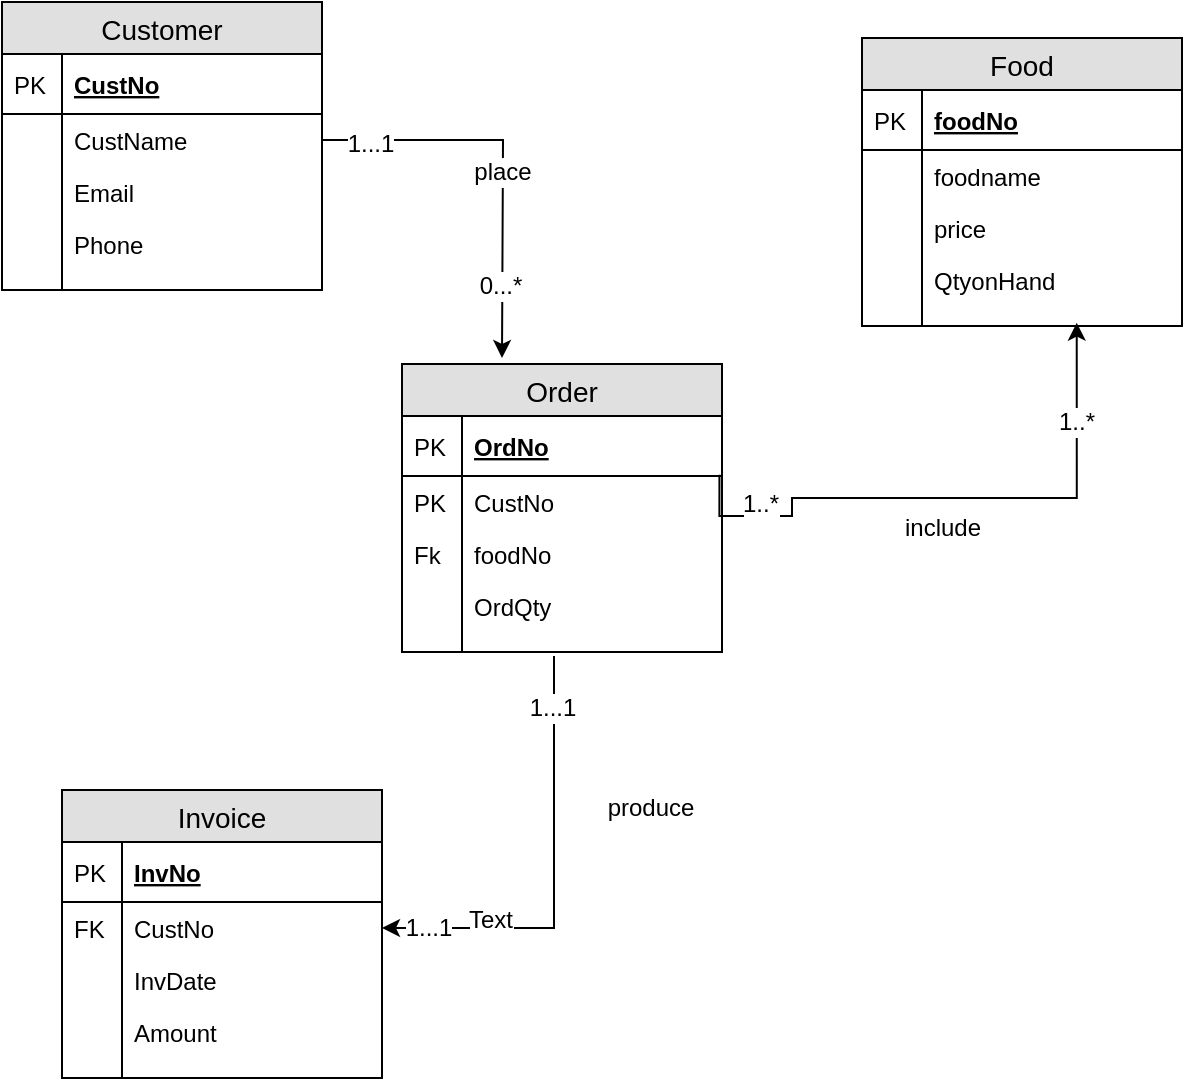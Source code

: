 <mxfile version="10.6.7" type="device"><diagram id="bKk3oX_QyQd_XKE5EsTY" name="Page-1"><mxGraphModel dx="900" dy="690" grid="1" gridSize="10" guides="1" tooltips="1" connect="1" arrows="1" fold="1" page="1" pageScale="1" pageWidth="850" pageHeight="1100" math="0" shadow="0"><root><mxCell id="0"/><mxCell id="1" parent="0"/><mxCell id="lRyx0y2fkOqaCigMqP6Z-1" value="Customer" style="swimlane;fontStyle=0;childLayout=stackLayout;horizontal=1;startSize=26;fillColor=#e0e0e0;horizontalStack=0;resizeParent=1;resizeParentMax=0;resizeLast=0;collapsible=1;marginBottom=0;swimlaneFillColor=#ffffff;align=center;fontSize=14;" vertex="1" parent="1"><mxGeometry x="80" y="92" width="160" height="144" as="geometry"/></mxCell><mxCell id="lRyx0y2fkOqaCigMqP6Z-2" value="CustNo" style="shape=partialRectangle;top=0;left=0;right=0;bottom=1;align=left;verticalAlign=middle;fillColor=none;spacingLeft=34;spacingRight=4;overflow=hidden;rotatable=0;points=[[0,0.5],[1,0.5]];portConstraint=eastwest;dropTarget=0;fontStyle=5;fontSize=12;" vertex="1" parent="lRyx0y2fkOqaCigMqP6Z-1"><mxGeometry y="26" width="160" height="30" as="geometry"/></mxCell><mxCell id="lRyx0y2fkOqaCigMqP6Z-3" value="PK" style="shape=partialRectangle;top=0;left=0;bottom=0;fillColor=none;align=left;verticalAlign=middle;spacingLeft=4;spacingRight=4;overflow=hidden;rotatable=0;points=[];portConstraint=eastwest;part=1;fontSize=12;" vertex="1" connectable="0" parent="lRyx0y2fkOqaCigMqP6Z-2"><mxGeometry width="30" height="30" as="geometry"/></mxCell><mxCell id="lRyx0y2fkOqaCigMqP6Z-4" value="CustName" style="shape=partialRectangle;top=0;left=0;right=0;bottom=0;align=left;verticalAlign=top;fillColor=none;spacingLeft=34;spacingRight=4;overflow=hidden;rotatable=0;points=[[0,0.5],[1,0.5]];portConstraint=eastwest;dropTarget=0;fontSize=12;" vertex="1" parent="lRyx0y2fkOqaCigMqP6Z-1"><mxGeometry y="56" width="160" height="26" as="geometry"/></mxCell><mxCell id="lRyx0y2fkOqaCigMqP6Z-5" value="" style="shape=partialRectangle;top=0;left=0;bottom=0;fillColor=none;align=left;verticalAlign=top;spacingLeft=4;spacingRight=4;overflow=hidden;rotatable=0;points=[];portConstraint=eastwest;part=1;fontSize=12;" vertex="1" connectable="0" parent="lRyx0y2fkOqaCigMqP6Z-4"><mxGeometry width="30" height="26" as="geometry"/></mxCell><mxCell id="lRyx0y2fkOqaCigMqP6Z-6" value="Email" style="shape=partialRectangle;top=0;left=0;right=0;bottom=0;align=left;verticalAlign=top;fillColor=none;spacingLeft=34;spacingRight=4;overflow=hidden;rotatable=0;points=[[0,0.5],[1,0.5]];portConstraint=eastwest;dropTarget=0;fontSize=12;" vertex="1" parent="lRyx0y2fkOqaCigMqP6Z-1"><mxGeometry y="82" width="160" height="26" as="geometry"/></mxCell><mxCell id="lRyx0y2fkOqaCigMqP6Z-7" value="" style="shape=partialRectangle;top=0;left=0;bottom=0;fillColor=none;align=left;verticalAlign=top;spacingLeft=4;spacingRight=4;overflow=hidden;rotatable=0;points=[];portConstraint=eastwest;part=1;fontSize=12;" vertex="1" connectable="0" parent="lRyx0y2fkOqaCigMqP6Z-6"><mxGeometry width="30" height="26" as="geometry"/></mxCell><mxCell id="lRyx0y2fkOqaCigMqP6Z-8" value="Phone" style="shape=partialRectangle;top=0;left=0;right=0;bottom=0;align=left;verticalAlign=top;fillColor=none;spacingLeft=34;spacingRight=4;overflow=hidden;rotatable=0;points=[[0,0.5],[1,0.5]];portConstraint=eastwest;dropTarget=0;fontSize=12;" vertex="1" parent="lRyx0y2fkOqaCigMqP6Z-1"><mxGeometry y="108" width="160" height="26" as="geometry"/></mxCell><mxCell id="lRyx0y2fkOqaCigMqP6Z-9" value="" style="shape=partialRectangle;top=0;left=0;bottom=0;fillColor=none;align=left;verticalAlign=top;spacingLeft=4;spacingRight=4;overflow=hidden;rotatable=0;points=[];portConstraint=eastwest;part=1;fontSize=12;" vertex="1" connectable="0" parent="lRyx0y2fkOqaCigMqP6Z-8"><mxGeometry width="30" height="26" as="geometry"/></mxCell><mxCell id="lRyx0y2fkOqaCigMqP6Z-10" value="" style="shape=partialRectangle;top=0;left=0;right=0;bottom=0;align=left;verticalAlign=top;fillColor=none;spacingLeft=34;spacingRight=4;overflow=hidden;rotatable=0;points=[[0,0.5],[1,0.5]];portConstraint=eastwest;dropTarget=0;fontSize=12;" vertex="1" parent="lRyx0y2fkOqaCigMqP6Z-1"><mxGeometry y="134" width="160" height="10" as="geometry"/></mxCell><mxCell id="lRyx0y2fkOqaCigMqP6Z-11" value="" style="shape=partialRectangle;top=0;left=0;bottom=0;fillColor=none;align=left;verticalAlign=top;spacingLeft=4;spacingRight=4;overflow=hidden;rotatable=0;points=[];portConstraint=eastwest;part=1;fontSize=12;" vertex="1" connectable="0" parent="lRyx0y2fkOqaCigMqP6Z-10"><mxGeometry width="30" height="10" as="geometry"/></mxCell><mxCell id="lRyx0y2fkOqaCigMqP6Z-13" value="Order" style="swimlane;fontStyle=0;childLayout=stackLayout;horizontal=1;startSize=26;fillColor=#e0e0e0;horizontalStack=0;resizeParent=1;resizeParentMax=0;resizeLast=0;collapsible=1;marginBottom=0;swimlaneFillColor=#ffffff;align=center;fontSize=14;" vertex="1" parent="1"><mxGeometry x="280" y="273" width="160" height="144" as="geometry"/></mxCell><mxCell id="lRyx0y2fkOqaCigMqP6Z-14" value="OrdNo" style="shape=partialRectangle;top=0;left=0;right=0;bottom=1;align=left;verticalAlign=middle;fillColor=none;spacingLeft=34;spacingRight=4;overflow=hidden;rotatable=0;points=[[0,0.5],[1,0.5]];portConstraint=eastwest;dropTarget=0;fontStyle=5;fontSize=12;" vertex="1" parent="lRyx0y2fkOqaCigMqP6Z-13"><mxGeometry y="26" width="160" height="30" as="geometry"/></mxCell><mxCell id="lRyx0y2fkOqaCigMqP6Z-15" value="PK" style="shape=partialRectangle;top=0;left=0;bottom=0;fillColor=none;align=left;verticalAlign=middle;spacingLeft=4;spacingRight=4;overflow=hidden;rotatable=0;points=[];portConstraint=eastwest;part=1;fontSize=12;" vertex="1" connectable="0" parent="lRyx0y2fkOqaCigMqP6Z-14"><mxGeometry width="30" height="30" as="geometry"/></mxCell><mxCell id="lRyx0y2fkOqaCigMqP6Z-16" value="CustNo" style="shape=partialRectangle;top=0;left=0;right=0;bottom=0;align=left;verticalAlign=top;fillColor=none;spacingLeft=34;spacingRight=4;overflow=hidden;rotatable=0;points=[[0,0.5],[1,0.5]];portConstraint=eastwest;dropTarget=0;fontSize=12;" vertex="1" parent="lRyx0y2fkOqaCigMqP6Z-13"><mxGeometry y="56" width="160" height="26" as="geometry"/></mxCell><mxCell id="lRyx0y2fkOqaCigMqP6Z-17" value="PK" style="shape=partialRectangle;top=0;left=0;bottom=0;fillColor=none;align=left;verticalAlign=top;spacingLeft=4;spacingRight=4;overflow=hidden;rotatable=0;points=[];portConstraint=eastwest;part=1;fontSize=12;" vertex="1" connectable="0" parent="lRyx0y2fkOqaCigMqP6Z-16"><mxGeometry width="30" height="26" as="geometry"/></mxCell><mxCell id="lRyx0y2fkOqaCigMqP6Z-18" value="foodNo" style="shape=partialRectangle;top=0;left=0;right=0;bottom=0;align=left;verticalAlign=top;fillColor=none;spacingLeft=34;spacingRight=4;overflow=hidden;rotatable=0;points=[[0,0.5],[1,0.5]];portConstraint=eastwest;dropTarget=0;fontSize=12;" vertex="1" parent="lRyx0y2fkOqaCigMqP6Z-13"><mxGeometry y="82" width="160" height="26" as="geometry"/></mxCell><mxCell id="lRyx0y2fkOqaCigMqP6Z-19" value="Fk" style="shape=partialRectangle;top=0;left=0;bottom=0;fillColor=none;align=left;verticalAlign=top;spacingLeft=4;spacingRight=4;overflow=hidden;rotatable=0;points=[];portConstraint=eastwest;part=1;fontSize=12;" vertex="1" connectable="0" parent="lRyx0y2fkOqaCigMqP6Z-18"><mxGeometry width="30" height="26" as="geometry"/></mxCell><mxCell id="lRyx0y2fkOqaCigMqP6Z-20" value="OrdQty" style="shape=partialRectangle;top=0;left=0;right=0;bottom=0;align=left;verticalAlign=top;fillColor=none;spacingLeft=34;spacingRight=4;overflow=hidden;rotatable=0;points=[[0,0.5],[1,0.5]];portConstraint=eastwest;dropTarget=0;fontSize=12;" vertex="1" parent="lRyx0y2fkOqaCigMqP6Z-13"><mxGeometry y="108" width="160" height="26" as="geometry"/></mxCell><mxCell id="lRyx0y2fkOqaCigMqP6Z-21" value="" style="shape=partialRectangle;top=0;left=0;bottom=0;fillColor=none;align=left;verticalAlign=top;spacingLeft=4;spacingRight=4;overflow=hidden;rotatable=0;points=[];portConstraint=eastwest;part=1;fontSize=12;" vertex="1" connectable="0" parent="lRyx0y2fkOqaCigMqP6Z-20"><mxGeometry width="30" height="26" as="geometry"/></mxCell><mxCell id="lRyx0y2fkOqaCigMqP6Z-22" value="" style="shape=partialRectangle;top=0;left=0;right=0;bottom=0;align=left;verticalAlign=top;fillColor=none;spacingLeft=34;spacingRight=4;overflow=hidden;rotatable=0;points=[[0,0.5],[1,0.5]];portConstraint=eastwest;dropTarget=0;fontSize=12;" vertex="1" parent="lRyx0y2fkOqaCigMqP6Z-13"><mxGeometry y="134" width="160" height="10" as="geometry"/></mxCell><mxCell id="lRyx0y2fkOqaCigMqP6Z-23" value="" style="shape=partialRectangle;top=0;left=0;bottom=0;fillColor=none;align=left;verticalAlign=top;spacingLeft=4;spacingRight=4;overflow=hidden;rotatable=0;points=[];portConstraint=eastwest;part=1;fontSize=12;" vertex="1" connectable="0" parent="lRyx0y2fkOqaCigMqP6Z-22"><mxGeometry width="30" height="10" as="geometry"/></mxCell><mxCell id="lRyx0y2fkOqaCigMqP6Z-24" value="Food" style="swimlane;fontStyle=0;childLayout=stackLayout;horizontal=1;startSize=26;fillColor=#e0e0e0;horizontalStack=0;resizeParent=1;resizeParentMax=0;resizeLast=0;collapsible=1;marginBottom=0;swimlaneFillColor=#ffffff;align=center;fontSize=14;" vertex="1" parent="1"><mxGeometry x="510" y="110" width="160" height="144" as="geometry"/></mxCell><mxCell id="lRyx0y2fkOqaCigMqP6Z-25" value="foodNo" style="shape=partialRectangle;top=0;left=0;right=0;bottom=1;align=left;verticalAlign=middle;fillColor=none;spacingLeft=34;spacingRight=4;overflow=hidden;rotatable=0;points=[[0,0.5],[1,0.5]];portConstraint=eastwest;dropTarget=0;fontStyle=5;fontSize=12;" vertex="1" parent="lRyx0y2fkOqaCigMqP6Z-24"><mxGeometry y="26" width="160" height="30" as="geometry"/></mxCell><mxCell id="lRyx0y2fkOqaCigMqP6Z-26" value="PK" style="shape=partialRectangle;top=0;left=0;bottom=0;fillColor=none;align=left;verticalAlign=middle;spacingLeft=4;spacingRight=4;overflow=hidden;rotatable=0;points=[];portConstraint=eastwest;part=1;fontSize=12;" vertex="1" connectable="0" parent="lRyx0y2fkOqaCigMqP6Z-25"><mxGeometry width="30" height="30" as="geometry"/></mxCell><mxCell id="lRyx0y2fkOqaCigMqP6Z-27" value="foodname" style="shape=partialRectangle;top=0;left=0;right=0;bottom=0;align=left;verticalAlign=top;fillColor=none;spacingLeft=34;spacingRight=4;overflow=hidden;rotatable=0;points=[[0,0.5],[1,0.5]];portConstraint=eastwest;dropTarget=0;fontSize=12;" vertex="1" parent="lRyx0y2fkOqaCigMqP6Z-24"><mxGeometry y="56" width="160" height="26" as="geometry"/></mxCell><mxCell id="lRyx0y2fkOqaCigMqP6Z-28" value="" style="shape=partialRectangle;top=0;left=0;bottom=0;fillColor=none;align=left;verticalAlign=top;spacingLeft=4;spacingRight=4;overflow=hidden;rotatable=0;points=[];portConstraint=eastwest;part=1;fontSize=12;" vertex="1" connectable="0" parent="lRyx0y2fkOqaCigMqP6Z-27"><mxGeometry width="30" height="26" as="geometry"/></mxCell><mxCell id="lRyx0y2fkOqaCigMqP6Z-29" value="price" style="shape=partialRectangle;top=0;left=0;right=0;bottom=0;align=left;verticalAlign=top;fillColor=none;spacingLeft=34;spacingRight=4;overflow=hidden;rotatable=0;points=[[0,0.5],[1,0.5]];portConstraint=eastwest;dropTarget=0;fontSize=12;" vertex="1" parent="lRyx0y2fkOqaCigMqP6Z-24"><mxGeometry y="82" width="160" height="26" as="geometry"/></mxCell><mxCell id="lRyx0y2fkOqaCigMqP6Z-30" value="" style="shape=partialRectangle;top=0;left=0;bottom=0;fillColor=none;align=left;verticalAlign=top;spacingLeft=4;spacingRight=4;overflow=hidden;rotatable=0;points=[];portConstraint=eastwest;part=1;fontSize=12;" vertex="1" connectable="0" parent="lRyx0y2fkOqaCigMqP6Z-29"><mxGeometry width="30" height="26" as="geometry"/></mxCell><mxCell id="lRyx0y2fkOqaCigMqP6Z-31" value="QtyonHand" style="shape=partialRectangle;top=0;left=0;right=0;bottom=0;align=left;verticalAlign=top;fillColor=none;spacingLeft=34;spacingRight=4;overflow=hidden;rotatable=0;points=[[0,0.5],[1,0.5]];portConstraint=eastwest;dropTarget=0;fontSize=12;" vertex="1" parent="lRyx0y2fkOqaCigMqP6Z-24"><mxGeometry y="108" width="160" height="26" as="geometry"/></mxCell><mxCell id="lRyx0y2fkOqaCigMqP6Z-32" value="" style="shape=partialRectangle;top=0;left=0;bottom=0;fillColor=none;align=left;verticalAlign=top;spacingLeft=4;spacingRight=4;overflow=hidden;rotatable=0;points=[];portConstraint=eastwest;part=1;fontSize=12;" vertex="1" connectable="0" parent="lRyx0y2fkOqaCigMqP6Z-31"><mxGeometry width="30" height="26" as="geometry"/></mxCell><mxCell id="lRyx0y2fkOqaCigMqP6Z-33" value="" style="shape=partialRectangle;top=0;left=0;right=0;bottom=0;align=left;verticalAlign=top;fillColor=none;spacingLeft=34;spacingRight=4;overflow=hidden;rotatable=0;points=[[0,0.5],[1,0.5]];portConstraint=eastwest;dropTarget=0;fontSize=12;" vertex="1" parent="lRyx0y2fkOqaCigMqP6Z-24"><mxGeometry y="134" width="160" height="10" as="geometry"/></mxCell><mxCell id="lRyx0y2fkOqaCigMqP6Z-34" value="" style="shape=partialRectangle;top=0;left=0;bottom=0;fillColor=none;align=left;verticalAlign=top;spacingLeft=4;spacingRight=4;overflow=hidden;rotatable=0;points=[];portConstraint=eastwest;part=1;fontSize=12;" vertex="1" connectable="0" parent="lRyx0y2fkOqaCigMqP6Z-33"><mxGeometry width="30" height="10" as="geometry"/></mxCell><mxCell id="lRyx0y2fkOqaCigMqP6Z-35" value="Invoice" style="swimlane;fontStyle=0;childLayout=stackLayout;horizontal=1;startSize=26;fillColor=#e0e0e0;horizontalStack=0;resizeParent=1;resizeParentMax=0;resizeLast=0;collapsible=1;marginBottom=0;swimlaneFillColor=#ffffff;align=center;fontSize=14;" vertex="1" parent="1"><mxGeometry x="110" y="486" width="160" height="144" as="geometry"/></mxCell><mxCell id="lRyx0y2fkOqaCigMqP6Z-36" value="InvNo" style="shape=partialRectangle;top=0;left=0;right=0;bottom=1;align=left;verticalAlign=middle;fillColor=none;spacingLeft=34;spacingRight=4;overflow=hidden;rotatable=0;points=[[0,0.5],[1,0.5]];portConstraint=eastwest;dropTarget=0;fontStyle=5;fontSize=12;" vertex="1" parent="lRyx0y2fkOqaCigMqP6Z-35"><mxGeometry y="26" width="160" height="30" as="geometry"/></mxCell><mxCell id="lRyx0y2fkOqaCigMqP6Z-37" value="PK" style="shape=partialRectangle;top=0;left=0;bottom=0;fillColor=none;align=left;verticalAlign=middle;spacingLeft=4;spacingRight=4;overflow=hidden;rotatable=0;points=[];portConstraint=eastwest;part=1;fontSize=12;" vertex="1" connectable="0" parent="lRyx0y2fkOqaCigMqP6Z-36"><mxGeometry width="30" height="30" as="geometry"/></mxCell><mxCell id="lRyx0y2fkOqaCigMqP6Z-38" value="CustNo" style="shape=partialRectangle;top=0;left=0;right=0;bottom=0;align=left;verticalAlign=top;fillColor=none;spacingLeft=34;spacingRight=4;overflow=hidden;rotatable=0;points=[[0,0.5],[1,0.5]];portConstraint=eastwest;dropTarget=0;fontSize=12;" vertex="1" parent="lRyx0y2fkOqaCigMqP6Z-35"><mxGeometry y="56" width="160" height="26" as="geometry"/></mxCell><mxCell id="lRyx0y2fkOqaCigMqP6Z-39" value="FK" style="shape=partialRectangle;top=0;left=0;bottom=0;fillColor=none;align=left;verticalAlign=top;spacingLeft=4;spacingRight=4;overflow=hidden;rotatable=0;points=[];portConstraint=eastwest;part=1;fontSize=12;" vertex="1" connectable="0" parent="lRyx0y2fkOqaCigMqP6Z-38"><mxGeometry width="30" height="26" as="geometry"/></mxCell><mxCell id="lRyx0y2fkOqaCigMqP6Z-40" value="InvDate" style="shape=partialRectangle;top=0;left=0;right=0;bottom=0;align=left;verticalAlign=top;fillColor=none;spacingLeft=34;spacingRight=4;overflow=hidden;rotatable=0;points=[[0,0.5],[1,0.5]];portConstraint=eastwest;dropTarget=0;fontSize=12;" vertex="1" parent="lRyx0y2fkOqaCigMqP6Z-35"><mxGeometry y="82" width="160" height="26" as="geometry"/></mxCell><mxCell id="lRyx0y2fkOqaCigMqP6Z-41" value="" style="shape=partialRectangle;top=0;left=0;bottom=0;fillColor=none;align=left;verticalAlign=top;spacingLeft=4;spacingRight=4;overflow=hidden;rotatable=0;points=[];portConstraint=eastwest;part=1;fontSize=12;" vertex="1" connectable="0" parent="lRyx0y2fkOqaCigMqP6Z-40"><mxGeometry width="30" height="26" as="geometry"/></mxCell><mxCell id="lRyx0y2fkOqaCigMqP6Z-42" value="Amount" style="shape=partialRectangle;top=0;left=0;right=0;bottom=0;align=left;verticalAlign=top;fillColor=none;spacingLeft=34;spacingRight=4;overflow=hidden;rotatable=0;points=[[0,0.5],[1,0.5]];portConstraint=eastwest;dropTarget=0;fontSize=12;" vertex="1" parent="lRyx0y2fkOqaCigMqP6Z-35"><mxGeometry y="108" width="160" height="26" as="geometry"/></mxCell><mxCell id="lRyx0y2fkOqaCigMqP6Z-43" value="" style="shape=partialRectangle;top=0;left=0;bottom=0;fillColor=none;align=left;verticalAlign=top;spacingLeft=4;spacingRight=4;overflow=hidden;rotatable=0;points=[];portConstraint=eastwest;part=1;fontSize=12;" vertex="1" connectable="0" parent="lRyx0y2fkOqaCigMqP6Z-42"><mxGeometry width="30" height="26" as="geometry"/></mxCell><mxCell id="lRyx0y2fkOqaCigMqP6Z-44" value="" style="shape=partialRectangle;top=0;left=0;right=0;bottom=0;align=left;verticalAlign=top;fillColor=none;spacingLeft=34;spacingRight=4;overflow=hidden;rotatable=0;points=[[0,0.5],[1,0.5]];portConstraint=eastwest;dropTarget=0;fontSize=12;" vertex="1" parent="lRyx0y2fkOqaCigMqP6Z-35"><mxGeometry y="134" width="160" height="10" as="geometry"/></mxCell><mxCell id="lRyx0y2fkOqaCigMqP6Z-45" value="" style="shape=partialRectangle;top=0;left=0;bottom=0;fillColor=none;align=left;verticalAlign=top;spacingLeft=4;spacingRight=4;overflow=hidden;rotatable=0;points=[];portConstraint=eastwest;part=1;fontSize=12;" vertex="1" connectable="0" parent="lRyx0y2fkOqaCigMqP6Z-44"><mxGeometry width="30" height="10" as="geometry"/></mxCell><mxCell id="lRyx0y2fkOqaCigMqP6Z-48" style="edgeStyle=orthogonalEdgeStyle;rounded=0;orthogonalLoop=1;jettySize=auto;html=1;exitX=1;exitY=0.5;exitDx=0;exitDy=0;" edge="1" parent="1" source="lRyx0y2fkOqaCigMqP6Z-4"><mxGeometry relative="1" as="geometry"><mxPoint x="330" y="270" as="targetPoint"/></mxGeometry></mxCell><mxCell id="lRyx0y2fkOqaCigMqP6Z-53" value="0...*" style="text;html=1;resizable=0;points=[];align=center;verticalAlign=middle;labelBackgroundColor=#ffffff;" vertex="1" connectable="0" parent="lRyx0y2fkOqaCigMqP6Z-48"><mxGeometry x="0.638" y="-1" relative="1" as="geometry"><mxPoint as="offset"/></mxGeometry></mxCell><mxCell id="lRyx0y2fkOqaCigMqP6Z-56" value="1...1" style="text;html=1;resizable=0;points=[];align=center;verticalAlign=middle;labelBackgroundColor=#ffffff;" vertex="1" connectable="0" parent="lRyx0y2fkOqaCigMqP6Z-48"><mxGeometry x="-0.759" y="-2" relative="1" as="geometry"><mxPoint as="offset"/></mxGeometry></mxCell><mxCell id="lRyx0y2fkOqaCigMqP6Z-57" value="place" style="text;html=1;resizable=0;points=[];align=center;verticalAlign=middle;labelBackgroundColor=#ffffff;" vertex="1" connectable="0" parent="lRyx0y2fkOqaCigMqP6Z-48"><mxGeometry x="-0.105" y="-16" relative="1" as="geometry"><mxPoint as="offset"/></mxGeometry></mxCell><mxCell id="lRyx0y2fkOqaCigMqP6Z-50" style="edgeStyle=orthogonalEdgeStyle;rounded=0;orthogonalLoop=1;jettySize=auto;html=1;exitX=0.475;exitY=1.2;exitDx=0;exitDy=0;exitPerimeter=0;" edge="1" parent="1" source="lRyx0y2fkOqaCigMqP6Z-22"><mxGeometry relative="1" as="geometry"><mxPoint x="270" y="555" as="targetPoint"/><mxPoint x="630" y="260" as="sourcePoint"/><Array as="points"><mxPoint x="356" y="555"/></Array></mxGeometry></mxCell><mxCell id="lRyx0y2fkOqaCigMqP6Z-51" value="1...1" style="text;html=1;resizable=0;points=[];align=center;verticalAlign=middle;labelBackgroundColor=#ffffff;" vertex="1" connectable="0" parent="lRyx0y2fkOqaCigMqP6Z-50"><mxGeometry x="0.796" relative="1" as="geometry"><mxPoint as="offset"/></mxGeometry></mxCell><mxCell id="lRyx0y2fkOqaCigMqP6Z-55" value="1...1" style="text;html=1;resizable=0;points=[];align=center;verticalAlign=middle;labelBackgroundColor=#ffffff;" vertex="1" connectable="0" parent="lRyx0y2fkOqaCigMqP6Z-50"><mxGeometry x="-0.771" y="-1" relative="1" as="geometry"><mxPoint as="offset"/></mxGeometry></mxCell><mxCell id="lRyx0y2fkOqaCigMqP6Z-59" value="produce" style="text;html=1;resizable=0;points=[];align=center;verticalAlign=middle;labelBackgroundColor=#ffffff;" vertex="1" connectable="0" parent="lRyx0y2fkOqaCigMqP6Z-50"><mxGeometry x="-0.102" y="24" relative="1" as="geometry"><mxPoint x="24" y="-24" as="offset"/></mxGeometry></mxCell><mxCell id="lRyx0y2fkOqaCigMqP6Z-60" value="Text" style="text;html=1;resizable=0;points=[];align=center;verticalAlign=middle;labelBackgroundColor=#ffffff;" vertex="1" connectable="0" parent="lRyx0y2fkOqaCigMqP6Z-50"><mxGeometry x="0.518" y="-4" relative="1" as="geometry"><mxPoint as="offset"/></mxGeometry></mxCell><mxCell id="lRyx0y2fkOqaCigMqP6Z-49" style="edgeStyle=orthogonalEdgeStyle;rounded=0;orthogonalLoop=1;jettySize=auto;html=1;exitX=0.992;exitY=0.978;exitDx=0;exitDy=0;entryX=0.671;entryY=0.833;entryDx=0;entryDy=0;entryPerimeter=0;exitPerimeter=0;" edge="1" parent="1" source="lRyx0y2fkOqaCigMqP6Z-14" target="lRyx0y2fkOqaCigMqP6Z-33"><mxGeometry relative="1" as="geometry"><Array as="points"><mxPoint x="439" y="349"/><mxPoint x="475" y="349"/><mxPoint x="475" y="340"/><mxPoint x="617" y="340"/></Array></mxGeometry></mxCell><mxCell id="lRyx0y2fkOqaCigMqP6Z-52" value="1..*" style="text;html=1;resizable=0;points=[];align=center;verticalAlign=middle;labelBackgroundColor=#ffffff;" vertex="1" connectable="0" parent="lRyx0y2fkOqaCigMqP6Z-49"><mxGeometry x="0.665" y="1" relative="1" as="geometry"><mxPoint as="offset"/></mxGeometry></mxCell><mxCell id="lRyx0y2fkOqaCigMqP6Z-54" value="1..*" style="text;html=1;resizable=0;points=[];align=center;verticalAlign=middle;labelBackgroundColor=#ffffff;" vertex="1" connectable="0" parent="lRyx0y2fkOqaCigMqP6Z-49"><mxGeometry x="-0.725" y="6" relative="1" as="geometry"><mxPoint as="offset"/></mxGeometry></mxCell><mxCell id="lRyx0y2fkOqaCigMqP6Z-58" value="include" style="text;html=1;resizable=0;points=[];align=center;verticalAlign=middle;labelBackgroundColor=#ffffff;" vertex="1" connectable="0" parent="lRyx0y2fkOqaCigMqP6Z-49"><mxGeometry x="-0.047" y="-1" relative="1" as="geometry"><mxPoint y="14" as="offset"/></mxGeometry></mxCell></root></mxGraphModel></diagram></mxfile>